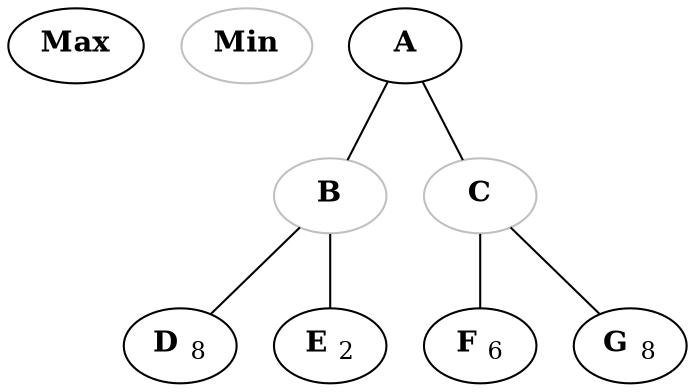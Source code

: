 graph "graph-with-labels" {
	subgraph Legend {
		Max [label=<<B>Max</B>>]
		Min [label=<<B>Min</B>> color=grey]
	}
	A [label=<<B>A</B>>]
	B [label=<<B>B</B>> color=grey]
	C [label=<<B>C</B>> color=grey]
	D [label=<<B>D</B> <SUB>8</SUB>>]
	E [label=<<B>E</B> <SUB>2</SUB>>]
	F [label=<<B>F</B> <SUB>6</SUB>>]
	G [label=<<B>G</B> <SUB>8</SUB>>]
	A -- B
	A -- C
	B -- D
	B -- E
	C -- F
	C -- G
}
